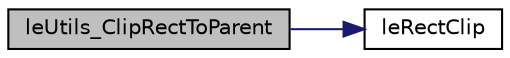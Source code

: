 digraph "leUtils_ClipRectToParent"
{
 // INTERACTIVE_SVG=YES
  edge [fontname="Helvetica",fontsize="10",labelfontname="Helvetica",labelfontsize="10"];
  node [fontname="Helvetica",fontsize="10",shape=record];
  rankdir="LR";
  Node17 [label="leUtils_ClipRectToParent",height=0.2,width=0.4,color="black", fillcolor="grey75", style="filled", fontcolor="black"];
  Node17 -> Node18 [color="midnightblue",fontsize="10",style="solid",fontname="Helvetica"];
  Node18 [label="leRectClip",height=0.2,width=0.4,color="black", fillcolor="white", style="filled",URL="$legato__rect_8h.html#ac19d2a378a0bed1eb149afa2c07256be",tooltip="Clips a rectangle to the space of another rectangle. "];
}
